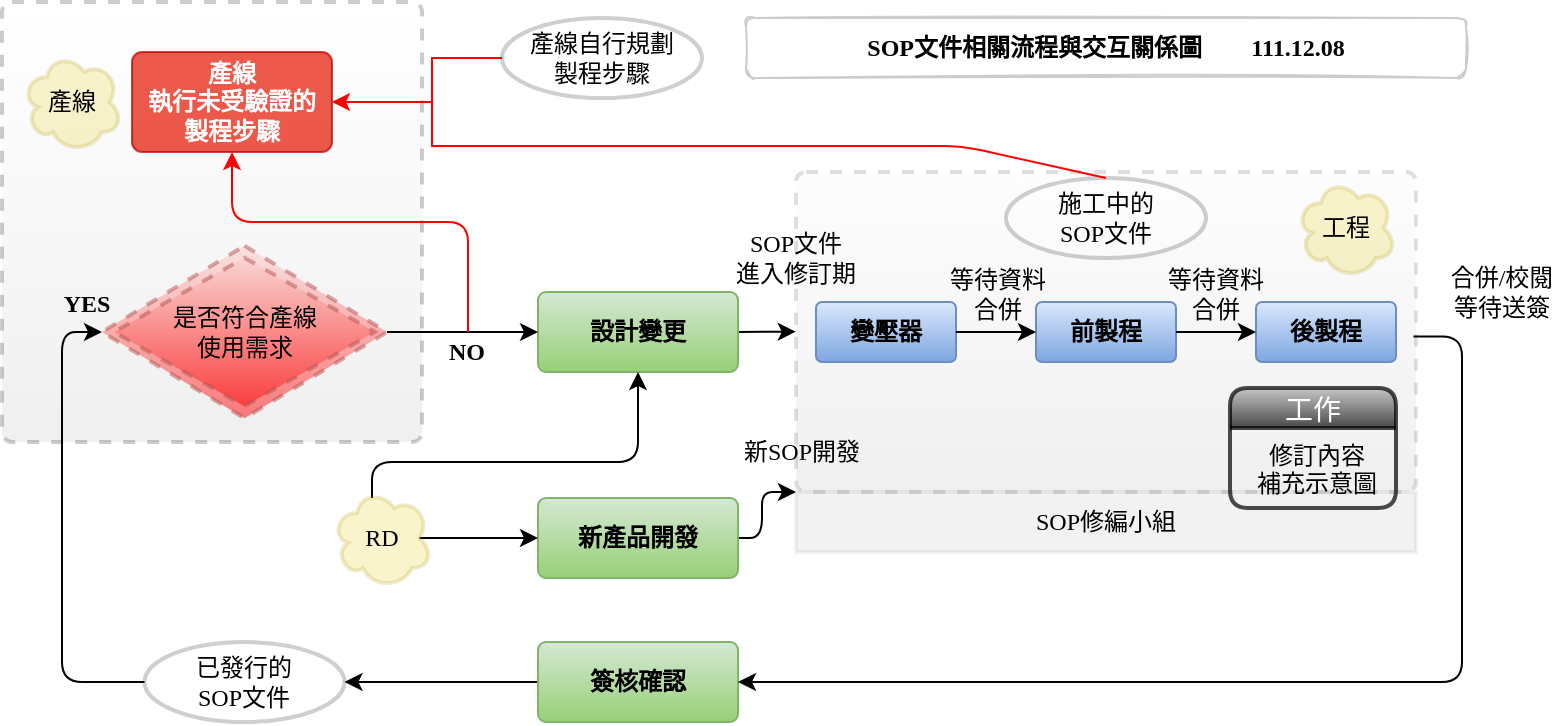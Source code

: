 <mxfile version="20.6.0" type="github"><diagram id="jX3GK265oxZaTBddNIio" name="第 1 页"><mxGraphModel dx="1203" dy="585" grid="1" gridSize="10" guides="1" tooltips="1" connect="1" arrows="1" fold="1" page="1" pageScale="1" pageWidth="1169" pageHeight="827" math="0" shadow="0"><root><mxCell id="0"/><mxCell id="1" parent="0"/><mxCell id="clLZ6_Cc04tfbrXTmvFZ-166" value="" style="rounded=1;absoluteArcSize=1;html=1;arcSize=10;shadow=0;glass=0;sketch=0;fillStyle=auto;strokeColor=#030303;strokeWidth=2;fontFamily=AR Yenti B5;fontSource=https%3A%2F%2Ffonts.googleapis.com%2Fcss%3Ffamily%3D%25E6%2596%2587%25E9%25BC%258E%25E4%25B8%25AD%25E5%259C%2593;fontColor=#FFFFFF;fillColor=#FFFFFF;opacity=20;gradientColor=#B3B3B3;dashed=1;" vertex="1" parent="1"><mxGeometry x="80" y="220" width="210" height="220" as="geometry"/></mxCell><mxCell id="clLZ6_Cc04tfbrXTmvFZ-167" value="" style="html=1;shape=mxgraph.er.anchor;whiteSpace=wrap;rounded=0;shadow=0;glass=0;sketch=0;fillStyle=auto;strokeColor=#FF0000;strokeWidth=1;fontFamily=AR Yenti B5;fontSource=https%3A%2F%2Ffonts.googleapis.com%2Fcss%3Ffamily%3D%25E6%2596%2587%25E9%25BC%258E%25E4%25B8%25AD%25E5%259C%2593;fontColor=#FFFFFF;fillColor=none;" vertex="1" parent="clLZ6_Cc04tfbrXTmvFZ-166"><mxGeometry width="105" height="220.0" as="geometry"/></mxCell><mxCell id="clLZ6_Cc04tfbrXTmvFZ-86" value="&lt;b&gt;YES&lt;/b&gt;" style="text;html=1;align=center;verticalAlign=middle;whiteSpace=wrap;rounded=0;shadow=0;glass=0;dashed=1;sketch=1;strokeWidth=2;fontFamily=AR Yenti B5;fontSource=https%3A%2F%2Ffonts.googleapis.com%2Fcss%3Ffamily%3D%25E6%2596%2587%25E9%25BC%258E%25E4%25B8%25AD%25E5%259C%2593;opacity=20;rotation=0;fillColor=none;fillStyle=auto;strokeColor=none;" vertex="1" parent="clLZ6_Cc04tfbrXTmvFZ-166"><mxGeometry x="25" y="141" width="35" height="20" as="geometry"/></mxCell><mxCell id="clLZ6_Cc04tfbrXTmvFZ-28" value="是否符合產線&lt;br&gt;使用需求" style="shape=rhombus;double=1;perimeter=rhombusPerimeter;whiteSpace=wrap;html=1;align=center;rounded=0;shadow=0;glass=0;dashed=1;sketch=0;strokeColor=#b85450;strokeWidth=2;fontFamily=AR Yenti B5;fontSource=https%3A%2F%2Ffonts.googleapis.com%2Fcss%3Ffamily%3D%25E6%2596%2587%25E9%25BC%258E%25E4%25B8%25AD%25E5%259C%2593;opacity=50;fillColor=#f8cecc;gradientColor=#FF0000;" vertex="1" parent="clLZ6_Cc04tfbrXTmvFZ-166"><mxGeometry x="50" y="121.88" width="142.5" height="86.25" as="geometry"/></mxCell><mxCell id="clLZ6_Cc04tfbrXTmvFZ-101" value="&lt;b&gt;&lt;span style=&quot;font-family: &amp;quot;AR Yenti B5&amp;quot;;&quot;&gt;產線&lt;br&gt;執行未受驗證的&lt;/span&gt;&lt;br style=&quot;font-family: &amp;quot;AR Yenti B5&amp;quot;;&quot;&gt;&lt;span style=&quot;font-family: &amp;quot;AR Yenti B5&amp;quot;;&quot;&gt;製程步驟&lt;/span&gt;&lt;/b&gt;" style="rounded=1;arcSize=10;whiteSpace=wrap;html=1;align=center;fontFamily=Georgia;fillColor=#e51400;strokeColor=#B20000;fontColor=#ffffff;opacity=70;" vertex="1" parent="clLZ6_Cc04tfbrXTmvFZ-166"><mxGeometry x="65" y="25" width="100" height="50" as="geometry"/></mxCell><mxCell id="clLZ6_Cc04tfbrXTmvFZ-35" value="產線" style="ellipse;shape=cloud;whiteSpace=wrap;html=1;align=center;rounded=1;shadow=0;glass=0;sketch=0;strokeWidth=2;fontFamily=AR Yenti B5;fontSource=https%3A%2F%2Ffonts.googleapis.com%2Fcss%3Ffamily%3D%25E6%2596%2587%25E9%25BC%258E%25E4%25B8%25AD%25E5%259C%2593;opacity=20;fillColor=#e3c800;fontColor=#000000;strokeColor=#B09500;" vertex="1" parent="clLZ6_Cc04tfbrXTmvFZ-166"><mxGeometry x="10" y="25" width="50" height="50" as="geometry"/></mxCell><mxCell id="clLZ6_Cc04tfbrXTmvFZ-133" style="edgeStyle=none;orthogonalLoop=1;jettySize=auto;html=1;exitX=1;exitY=0.5;exitDx=0;exitDy=0;entryX=-0.002;entryY=0.499;entryDx=0;entryDy=0;strokeWidth=1;fontFamily=AR Yenti B5;fontSource=https%3A%2F%2Ffonts.googleapis.com%2Fcss%3Ffamily%3D%25E6%2596%2587%25E9%25BC%258E%25E4%25B8%25AD%25E5%259C%2593;fontColor=#FFFFFF;startArrow=none;startFill=0;endArrow=classic;endFill=1;entryPerimeter=0;" edge="1" parent="1" source="clLZ6_Cc04tfbrXTmvFZ-6" target="clLZ6_Cc04tfbrXTmvFZ-9"><mxGeometry relative="1" as="geometry"/></mxCell><mxCell id="clLZ6_Cc04tfbrXTmvFZ-6" value="&lt;span style=&quot;font-family: &amp;quot;AR Yenti B5&amp;quot;;&quot;&gt;&lt;b&gt;設計變更&lt;/b&gt;&lt;/span&gt;" style="rounded=1;arcSize=10;whiteSpace=wrap;html=1;align=center;fontFamily=Georgia;fillColor=#d5e8d4;strokeColor=#82b366;gradientColor=#97d077;" vertex="1" parent="1"><mxGeometry x="348" y="365" width="100" height="40" as="geometry"/></mxCell><mxCell id="clLZ6_Cc04tfbrXTmvFZ-8" value="" style="rounded=1;absoluteArcSize=1;html=1;arcSize=10;fontFamily=Georgia;fillColor=#f5f5f5;dashed=1;strokeWidth=2;perimeterSpacing=0;opacity=20;gradientColor=#b3b3b3;strokeColor=#666666;" vertex="1" parent="1"><mxGeometry x="477" y="305" width="310" height="160" as="geometry"/></mxCell><mxCell id="clLZ6_Cc04tfbrXTmvFZ-9" value="" style="html=1;shape=mxgraph.er.anchor;whiteSpace=wrap;fontFamily=Georgia;" vertex="1" parent="clLZ6_Cc04tfbrXTmvFZ-8"><mxGeometry width="57.105" height="160" as="geometry"/></mxCell><mxCell id="clLZ6_Cc04tfbrXTmvFZ-14" value="&lt;b&gt;變壓器&lt;/b&gt;" style="rounded=1;arcSize=10;whiteSpace=wrap;html=1;align=center;fontFamily=Georgia;fillColor=#dae8fc;strokeColor=#6c8ebf;gradientColor=#7ea6e0;" vertex="1" parent="clLZ6_Cc04tfbrXTmvFZ-8"><mxGeometry x="10" y="65" width="70" height="30" as="geometry"/></mxCell><mxCell id="clLZ6_Cc04tfbrXTmvFZ-15" value="&lt;b&gt;前製程&lt;/b&gt;" style="rounded=1;arcSize=10;whiteSpace=wrap;html=1;align=center;fontFamily=Georgia;fillColor=#dae8fc;strokeColor=#6c8ebf;gradientColor=#7ea6e0;" vertex="1" parent="clLZ6_Cc04tfbrXTmvFZ-8"><mxGeometry x="120" y="65" width="70" height="30" as="geometry"/></mxCell><mxCell id="clLZ6_Cc04tfbrXTmvFZ-17" value="" style="edgeStyle=orthogonalEdgeStyle;rounded=0;orthogonalLoop=1;jettySize=auto;html=1;fontFamily=AR Yenti B5;fontSource=https%3A%2F%2Ffonts.googleapis.com%2Fcss%3Ffamily%3D%25E6%2596%2587%25E9%25BC%258E%25E4%25B8%25AD%25E5%259C%2593;" edge="1" parent="clLZ6_Cc04tfbrXTmvFZ-8" source="clLZ6_Cc04tfbrXTmvFZ-14" target="clLZ6_Cc04tfbrXTmvFZ-15"><mxGeometry relative="1" as="geometry"/></mxCell><mxCell id="clLZ6_Cc04tfbrXTmvFZ-16" value="&lt;b&gt;後製程&lt;/b&gt;" style="rounded=1;arcSize=10;whiteSpace=wrap;html=1;align=center;fontFamily=Georgia;fillColor=#dae8fc;strokeColor=#6c8ebf;gradientColor=#7ea6e0;" vertex="1" parent="clLZ6_Cc04tfbrXTmvFZ-8"><mxGeometry x="230" y="65" width="70" height="30" as="geometry"/></mxCell><mxCell id="clLZ6_Cc04tfbrXTmvFZ-18" value="" style="edgeStyle=orthogonalEdgeStyle;rounded=0;orthogonalLoop=1;jettySize=auto;html=1;fontFamily=AR Yenti B5;fontSource=https%3A%2F%2Ffonts.googleapis.com%2Fcss%3Ffamily%3D%25E6%2596%2587%25E9%25BC%258E%25E4%25B8%25AD%25E5%259C%2593;" edge="1" parent="clLZ6_Cc04tfbrXTmvFZ-8" source="clLZ6_Cc04tfbrXTmvFZ-15" target="clLZ6_Cc04tfbrXTmvFZ-16"><mxGeometry relative="1" as="geometry"/></mxCell><mxCell id="clLZ6_Cc04tfbrXTmvFZ-19" value="等待資料&lt;br&gt;合併" style="text;html=1;strokeColor=none;fillColor=none;align=center;verticalAlign=middle;whiteSpace=wrap;rounded=0;shadow=0;glass=0;dashed=1;sketch=1;strokeWidth=2;fontFamily=AR Yenti B5;fontSource=https%3A%2F%2Ffonts.googleapis.com%2Fcss%3Ffamily%3D%25E6%2596%2587%25E9%25BC%258E%25E4%25B8%25AD%25E5%259C%2593;opacity=20;rotation=0;" vertex="1" parent="clLZ6_Cc04tfbrXTmvFZ-8"><mxGeometry x="76" y="46" width="50" height="30" as="geometry"/></mxCell><mxCell id="clLZ6_Cc04tfbrXTmvFZ-98" value="施工中的&lt;br&gt;SOP文件" style="ellipse;whiteSpace=wrap;html=1;align=center;rounded=1;shadow=0;glass=0;sketch=0;strokeColor=#0F0F0F;strokeWidth=2;fontFamily=AR Yenti B5;fontSource=https%3A%2F%2Ffonts.googleapis.com%2Fcss%3Ffamily%3D%25E6%2596%2587%25E9%25BC%258E%25E4%25B8%25AD%25E5%259C%2593;opacity=20;" vertex="1" parent="clLZ6_Cc04tfbrXTmvFZ-8"><mxGeometry x="105" y="3" width="100" height="40" as="geometry"/></mxCell><mxCell id="clLZ6_Cc04tfbrXTmvFZ-39" value="工程" style="ellipse;shape=cloud;whiteSpace=wrap;html=1;align=center;rounded=1;shadow=0;glass=0;sketch=0;strokeColor=#B09500;strokeWidth=2;fontFamily=AR Yenti B5;fontSource=https%3A%2F%2Ffonts.googleapis.com%2Fcss%3Ffamily%3D%25E6%2596%2587%25E9%25BC%258E%25E4%25B8%25AD%25E5%259C%2593;fillColor=#e3c800;opacity=20;fontColor=#000000;" vertex="1" parent="clLZ6_Cc04tfbrXTmvFZ-8"><mxGeometry x="250" y="3" width="50" height="50" as="geometry"/></mxCell><mxCell id="clLZ6_Cc04tfbrXTmvFZ-170" value="等待資料&lt;br&gt;合併" style="text;html=1;strokeColor=none;fillColor=none;align=center;verticalAlign=middle;whiteSpace=wrap;rounded=0;shadow=0;glass=0;dashed=1;sketch=1;strokeWidth=2;fontFamily=AR Yenti B5;fontSource=https%3A%2F%2Ffonts.googleapis.com%2Fcss%3Ffamily%3D%25E6%2596%2587%25E9%25BC%258E%25E4%25B8%25AD%25E5%259C%2593;opacity=20;rotation=0;" vertex="1" parent="clLZ6_Cc04tfbrXTmvFZ-8"><mxGeometry x="185" y="46" width="50" height="30" as="geometry"/></mxCell><mxCell id="clLZ6_Cc04tfbrXTmvFZ-177" value="工作" style="swimlane;childLayout=stackLayout;horizontal=1;startSize=20;horizontalStack=0;rounded=1;fontSize=14;fontStyle=0;strokeWidth=2;resizeParent=0;resizeLast=1;shadow=0;dashed=0;align=center;glass=0;sketch=0;fillStyle=auto;strokeColor=default;fontFamily=AR Yenti B5;fontSource=https%3A%2F%2Ffonts.googleapis.com%2Fcss%3Ffamily%3D%25E6%2596%2587%25E9%25BC%258E%25E4%25B8%25AD%25E5%259C%2593;fontColor=#FFFFFF;fillColor=#B3B3B3;gradientColor=default;opacity=70;" vertex="1" parent="clLZ6_Cc04tfbrXTmvFZ-8"><mxGeometry x="217" y="108" width="83" height="60" as="geometry"><mxRectangle x="477" y="50" width="80" height="30" as="alternateBounds"/></mxGeometry></mxCell><mxCell id="clLZ6_Cc04tfbrXTmvFZ-178" value="修訂內容&#10;補充示意圖" style="align=center;strokeColor=none;fillColor=none;spacingLeft=4;fontSize=12;verticalAlign=top;resizable=0;rotatable=0;part=1;rounded=1;shadow=0;glass=0;sketch=0;fillStyle=auto;strokeWidth=2;fontFamily=AR Yenti B5;fontSource=https%3A%2F%2Ffonts.googleapis.com%2Fcss%3Ffamily%3D%25E6%2596%2587%25E9%25BC%258E%25E4%25B8%25AD%25E5%259C%2593;fontColor=#000000;opacity=70;" vertex="1" parent="clLZ6_Cc04tfbrXTmvFZ-177"><mxGeometry y="20" width="83" height="40" as="geometry"/></mxCell><mxCell id="clLZ6_Cc04tfbrXTmvFZ-171" style="edgeStyle=orthogonalEdgeStyle;orthogonalLoop=1;jettySize=auto;html=1;exitX=1;exitY=0.5;exitDx=0;exitDy=0;entryX=0;entryY=0;entryDx=0;entryDy=0;strokeColor=#030303;strokeWidth=1;fontFamily=AR Yenti B5;fontSource=https%3A%2F%2Ffonts.googleapis.com%2Fcss%3Ffamily%3D%25E6%2596%2587%25E9%25BC%258E%25E4%25B8%25AD%25E5%259C%2593;fontColor=#FFFFFF;startArrow=none;startFill=0;endArrow=classic;endFill=1;" edge="1" parent="1" source="clLZ6_Cc04tfbrXTmvFZ-7" target="clLZ6_Cc04tfbrXTmvFZ-34"><mxGeometry relative="1" as="geometry"><mxPoint x="467" y="465" as="targetPoint"/><Array as="points"><mxPoint x="460" y="488"/><mxPoint x="460" y="465"/></Array></mxGeometry></mxCell><mxCell id="clLZ6_Cc04tfbrXTmvFZ-7" value="&lt;span style=&quot;font-family: &amp;quot;AR Yenti B5&amp;quot;;&quot;&gt;&lt;b&gt;新產品開發&lt;/b&gt;&lt;/span&gt;" style="rounded=1;arcSize=10;whiteSpace=wrap;html=1;align=center;fontFamily=Georgia;fillColor=#d5e8d4;strokeColor=#82b366;gradientColor=#97d077;" vertex="1" parent="1"><mxGeometry x="348" y="468" width="100" height="40" as="geometry"/></mxCell><mxCell id="clLZ6_Cc04tfbrXTmvFZ-13" value="&lt;font data-font-src=&quot;https://fonts.googleapis.com/css?family=%E6%96%87%E9%BC%8E%E4%B8%AD%E5%9C%93&quot; face=&quot;AR Yenti B5&quot;&gt;&lt;b style=&quot;&quot;&gt;SOP文件相關流程與交互關係圖&lt;span style=&quot;white-space: pre;&quot;&gt;&#9;&lt;/span&gt;111.12.08&lt;/b&gt;&lt;br&gt;&lt;/font&gt;" style="text;html=1;align=center;verticalAlign=middle;whiteSpace=wrap;rounded=1;fontFamily=Georgia;glass=0;shadow=0;sketch=1;opacity=20;fillColor=none;strokeColor=default;" vertex="1" parent="1"><mxGeometry x="452" y="228" width="360" height="30" as="geometry"/></mxCell><mxCell id="clLZ6_Cc04tfbrXTmvFZ-128" style="edgeStyle=orthogonalEdgeStyle;curved=1;orthogonalLoop=1;jettySize=auto;html=1;exitX=1;exitY=0.5;exitDx=0;exitDy=0;entryX=0;entryY=0.5;entryDx=0;entryDy=0;strokeWidth=1;fontFamily=AR Yenti B5;fontSource=https%3A%2F%2Ffonts.googleapis.com%2Fcss%3Ffamily%3D%25E6%2596%2587%25E9%25BC%258E%25E4%25B8%25AD%25E5%259C%2593;fontColor=#FFFFFF;startArrow=none;startFill=0;endArrow=classic;endFill=1;" edge="1" parent="1" source="clLZ6_Cc04tfbrXTmvFZ-28" target="clLZ6_Cc04tfbrXTmvFZ-6"><mxGeometry relative="1" as="geometry"/></mxCell><mxCell id="clLZ6_Cc04tfbrXTmvFZ-161" style="edgeStyle=orthogonalEdgeStyle;orthogonalLoop=1;jettySize=auto;html=1;exitX=0;exitY=0.5;exitDx=0;exitDy=0;entryX=0;entryY=0.5;entryDx=0;entryDy=0;strokeColor=#030303;strokeWidth=1;fontFamily=AR Yenti B5;fontSource=https%3A%2F%2Ffonts.googleapis.com%2Fcss%3Ffamily%3D%25E6%2596%2587%25E9%25BC%258E%25E4%25B8%25AD%25E5%259C%2593;fontColor=#FFFFFF;startArrow=none;startFill=0;endArrow=classic;endFill=1;" edge="1" parent="1" source="clLZ6_Cc04tfbrXTmvFZ-29" target="clLZ6_Cc04tfbrXTmvFZ-28"><mxGeometry relative="1" as="geometry"/></mxCell><mxCell id="clLZ6_Cc04tfbrXTmvFZ-29" value="已發行的&lt;br&gt;SOP文件" style="ellipse;whiteSpace=wrap;html=1;align=center;rounded=1;shadow=0;glass=0;sketch=0;strokeColor=#0F0F0F;strokeWidth=2;fontFamily=AR Yenti B5;fontSource=https%3A%2F%2Ffonts.googleapis.com%2Fcss%3Ffamily%3D%25E6%2596%2587%25E9%25BC%258E%25E4%25B8%25AD%25E5%259C%2593;opacity=20;" vertex="1" parent="1"><mxGeometry x="151.25" y="540" width="100" height="40" as="geometry"/></mxCell><mxCell id="clLZ6_Cc04tfbrXTmvFZ-34" value="SOP修編小組" style="text;html=1;strokeColor=default;fillColor=#030303;align=center;verticalAlign=middle;whiteSpace=wrap;rounded=0;shadow=0;glass=0;sketch=0;strokeWidth=2;fontFamily=AR Yenti B5;fontSource=https%3A%2F%2Ffonts.googleapis.com%2Fcss%3Ffamily%3D%25E6%2596%2587%25E9%25BC%258E%25E4%25B8%25AD%25E5%259C%2593;opacity=5;rotation=0;" vertex="1" parent="1"><mxGeometry x="477" y="465" width="310" height="30" as="geometry"/></mxCell><mxCell id="clLZ6_Cc04tfbrXTmvFZ-134" style="edgeStyle=none;orthogonalLoop=1;jettySize=auto;html=1;exitX=0.4;exitY=0.1;exitDx=0;exitDy=0;exitPerimeter=0;entryX=0.5;entryY=1;entryDx=0;entryDy=0;strokeWidth=1;fontFamily=AR Yenti B5;fontSource=https%3A%2F%2Ffonts.googleapis.com%2Fcss%3Ffamily%3D%25E6%2596%2587%25E9%25BC%258E%25E4%25B8%25AD%25E5%259C%2593;fontColor=#FFFFFF;startArrow=none;startFill=0;endArrow=classic;endFill=1;" edge="1" parent="1" source="clLZ6_Cc04tfbrXTmvFZ-38" target="clLZ6_Cc04tfbrXTmvFZ-6"><mxGeometry relative="1" as="geometry"><Array as="points"><mxPoint x="265" y="450"/><mxPoint x="398" y="450"/></Array></mxGeometry></mxCell><mxCell id="clLZ6_Cc04tfbrXTmvFZ-135" style="edgeStyle=entityRelationEdgeStyle;orthogonalLoop=1;jettySize=auto;html=1;exitX=0.875;exitY=0.5;exitDx=0;exitDy=0;exitPerimeter=0;entryX=0;entryY=0.5;entryDx=0;entryDy=0;strokeWidth=1;fontFamily=AR Yenti B5;fontSource=https%3A%2F%2Ffonts.googleapis.com%2Fcss%3Ffamily%3D%25E6%2596%2587%25E9%25BC%258E%25E4%25B8%25AD%25E5%259C%2593;fontColor=#FFFFFF;startArrow=none;startFill=0;endArrow=classic;endFill=1;" edge="1" parent="1" source="clLZ6_Cc04tfbrXTmvFZ-38" target="clLZ6_Cc04tfbrXTmvFZ-7"><mxGeometry relative="1" as="geometry"/></mxCell><mxCell id="clLZ6_Cc04tfbrXTmvFZ-38" value="RD" style="ellipse;shape=cloud;whiteSpace=wrap;html=1;align=center;rounded=1;shadow=0;glass=0;sketch=0;strokeColor=#B09500;strokeWidth=2;fontFamily=AR Yenti B5;fontSource=https%3A%2F%2Ffonts.googleapis.com%2Fcss%3Ffamily%3D%25E6%2596%2587%25E9%25BC%258E%25E4%25B8%25AD%25E5%259C%2593;fillColor=#e3c800;opacity=20;fontColor=#000000;" vertex="1" parent="1"><mxGeometry x="245" y="463" width="50" height="50" as="geometry"/></mxCell><mxCell id="clLZ6_Cc04tfbrXTmvFZ-59" style="edgeStyle=orthogonalEdgeStyle;rounded=1;orthogonalLoop=1;jettySize=auto;html=1;exitX=0.5;exitY=1;exitDx=0;exitDy=0;strokeWidth=1;fontFamily=AR Yenti B5;fontSource=https%3A%2F%2Ffonts.googleapis.com%2Fcss%3Ffamily%3D%25E6%2596%2587%25E9%25BC%258E%25E4%25B8%25AD%25E5%259C%2593;" edge="1" parent="1" source="clLZ6_Cc04tfbrXTmvFZ-6" target="clLZ6_Cc04tfbrXTmvFZ-6"><mxGeometry relative="1" as="geometry"/></mxCell><mxCell id="clLZ6_Cc04tfbrXTmvFZ-87" value="&lt;b&gt;NO&lt;/b&gt;" style="text;html=1;strokeColor=none;fillColor=none;align=center;verticalAlign=middle;whiteSpace=wrap;rounded=0;shadow=0;glass=0;dashed=1;sketch=1;strokeWidth=2;fontFamily=AR Yenti B5;fontSource=https%3A%2F%2Ffonts.googleapis.com%2Fcss%3Ffamily%3D%25E6%2596%2587%25E9%25BC%258E%25E4%25B8%25AD%25E5%259C%2593;opacity=20;rotation=0;" vertex="1" parent="1"><mxGeometry x="295" y="385" width="35" height="20" as="geometry"/></mxCell><mxCell id="clLZ6_Cc04tfbrXTmvFZ-152" value="" style="edgeStyle=none;orthogonalLoop=1;jettySize=auto;html=1;strokeWidth=1;fontFamily=AR Yenti B5;fontSource=https%3A%2F%2Ffonts.googleapis.com%2Fcss%3Ffamily%3D%25E6%2596%2587%25E9%25BC%258E%25E4%25B8%25AD%25E5%259C%2593;fontColor=#FFFFFF;startArrow=none;startFill=0;endArrow=none;endFill=0;entryX=1;entryY=0;entryDx=0;entryDy=0;entryPerimeter=0;strokeColor=#FF0000;" edge="1" parent="1" source="clLZ6_Cc04tfbrXTmvFZ-114" target="clLZ6_Cc04tfbrXTmvFZ-150"><mxGeometry relative="1" as="geometry"/></mxCell><mxCell id="clLZ6_Cc04tfbrXTmvFZ-114" value="產線自行規劃&lt;br&gt;製程步驟" style="ellipse;whiteSpace=wrap;html=1;align=center;rounded=1;shadow=0;glass=0;sketch=0;strokeColor=#0F0F0F;strokeWidth=2;fontFamily=AR Yenti B5;fontSource=https%3A%2F%2Ffonts.googleapis.com%2Fcss%3Ffamily%3D%25E6%2596%2587%25E9%25BC%258E%25E4%25B8%25AD%25E5%259C%2593;opacity=20;" vertex="1" parent="1"><mxGeometry x="330" y="228" width="100" height="40" as="geometry"/></mxCell><mxCell id="clLZ6_Cc04tfbrXTmvFZ-146" value="" style="edgeStyle=none;orthogonalLoop=1;jettySize=auto;html=1;strokeWidth=1;fontFamily=AR Yenti B5;fontSource=https%3A%2F%2Ffonts.googleapis.com%2Fcss%3Ffamily%3D%25E6%2596%2587%25E9%25BC%258E%25E4%25B8%25AD%25E5%259C%2593;fontColor=#FFFFFF;startArrow=none;startFill=0;endArrow=classic;endFill=1;entryX=0.5;entryY=1;entryDx=0;entryDy=0;strokeColor=#FF0000;" edge="1" parent="1" target="clLZ6_Cc04tfbrXTmvFZ-101"><mxGeometry width="80" relative="1" as="geometry"><mxPoint x="313" y="385" as="sourcePoint"/><mxPoint x="313" y="340" as="targetPoint"/><Array as="points"><mxPoint x="313" y="330"/><mxPoint x="195" y="330"/></Array></mxGeometry></mxCell><mxCell id="clLZ6_Cc04tfbrXTmvFZ-151" style="edgeStyle=none;orthogonalLoop=1;jettySize=auto;html=1;entryX=1;entryY=0.5;entryDx=0;entryDy=0;strokeWidth=1;fontFamily=AR Yenti B5;fontSource=https%3A%2F%2Ffonts.googleapis.com%2Fcss%3Ffamily%3D%25E6%2596%2587%25E9%25BC%258E%25E4%25B8%25AD%25E5%259C%2593;fontColor=#FFFFFF;startArrow=none;startFill=0;endArrow=classic;endFill=1;strokeColor=#FF0000;" edge="1" parent="1" source="clLZ6_Cc04tfbrXTmvFZ-150" target="clLZ6_Cc04tfbrXTmvFZ-101"><mxGeometry relative="1" as="geometry"/></mxCell><mxCell id="clLZ6_Cc04tfbrXTmvFZ-150" value="" style="strokeWidth=1;html=1;shape=mxgraph.flowchart.annotation_2;align=left;labelPosition=right;pointerEvents=1;rounded=0;shadow=0;glass=0;sketch=0;fillStyle=auto;strokeColor=#FF0000;fontFamily=AR Yenti B5;fontSource=https%3A%2F%2Ffonts.googleapis.com%2Fcss%3Ffamily%3D%25E6%2596%2587%25E9%25BC%258E%25E4%25B8%25AD%25E5%259C%2593;fontColor=#FFFFFF;fillColor=none;" vertex="1" parent="1"><mxGeometry x="286" y="248" width="18" height="44" as="geometry"/></mxCell><mxCell id="clLZ6_Cc04tfbrXTmvFZ-157" style="orthogonalLoop=1;jettySize=auto;html=1;exitX=0.5;exitY=0;exitDx=0;exitDy=0;entryX=1;entryY=1;entryDx=0;entryDy=0;entryPerimeter=0;strokeWidth=1;fontFamily=AR Yenti B5;fontSource=https%3A%2F%2Ffonts.googleapis.com%2Fcss%3Ffamily%3D%25E6%2596%2587%25E9%25BC%258E%25E4%25B8%25AD%25E5%259C%2593;fontColor=#FFFFFF;startArrow=none;startFill=0;endArrow=none;endFill=0;strokeColor=#FF0000;" edge="1" parent="1" source="clLZ6_Cc04tfbrXTmvFZ-98" target="clLZ6_Cc04tfbrXTmvFZ-150"><mxGeometry relative="1" as="geometry"><Array as="points"><mxPoint x="560" y="292"/></Array></mxGeometry></mxCell><mxCell id="clLZ6_Cc04tfbrXTmvFZ-21" value="SOP文件&lt;br&gt;進入修訂期" style="text;html=1;strokeColor=none;fillColor=none;align=center;verticalAlign=middle;whiteSpace=wrap;rounded=0;shadow=0;glass=0;dashed=1;sketch=1;strokeWidth=2;fontFamily=AR Yenti B5;fontSource=https%3A%2F%2Ffonts.googleapis.com%2Fcss%3Ffamily%3D%25E6%2596%2587%25E9%25BC%258E%25E4%25B8%25AD%25E5%259C%2593;opacity=20;rotation=0;" vertex="1" parent="1"><mxGeometry x="437" y="333" width="80" height="30" as="geometry"/></mxCell><mxCell id="clLZ6_Cc04tfbrXTmvFZ-165" style="edgeStyle=orthogonalEdgeStyle;orthogonalLoop=1;jettySize=auto;html=1;entryX=1;entryY=0.5;entryDx=0;entryDy=0;strokeColor=#030303;strokeWidth=1;fontFamily=AR Yenti B5;fontSource=https%3A%2F%2Ffonts.googleapis.com%2Fcss%3Ffamily%3D%25E6%2596%2587%25E9%25BC%258E%25E4%25B8%25AD%25E5%259C%2593;fontColor=#FFFFFF;startArrow=none;startFill=0;endArrow=classic;endFill=1;" edge="1" parent="1" source="clLZ6_Cc04tfbrXTmvFZ-163" target="clLZ6_Cc04tfbrXTmvFZ-29"><mxGeometry relative="1" as="geometry"/></mxCell><mxCell id="clLZ6_Cc04tfbrXTmvFZ-163" value="&lt;font face=&quot;AR Yenti B5&quot;&gt;&lt;b&gt;簽核確認&lt;/b&gt;&lt;/font&gt;" style="rounded=1;arcSize=10;whiteSpace=wrap;html=1;align=center;fontFamily=Georgia;fillColor=#d5e8d4;strokeColor=#82b366;gradientColor=#97d077;" vertex="1" parent="1"><mxGeometry x="348" y="540" width="100" height="40" as="geometry"/></mxCell><mxCell id="clLZ6_Cc04tfbrXTmvFZ-164" style="edgeStyle=orthogonalEdgeStyle;orthogonalLoop=1;jettySize=auto;html=1;exitX=0.996;exitY=0.514;exitDx=0;exitDy=0;entryX=1;entryY=0.5;entryDx=0;entryDy=0;strokeColor=#030303;strokeWidth=1;fontFamily=AR Yenti B5;fontSource=https%3A%2F%2Ffonts.googleapis.com%2Fcss%3Ffamily%3D%25E6%2596%2587%25E9%25BC%258E%25E4%25B8%25AD%25E5%259C%2593;fontColor=#FFFFFF;startArrow=none;startFill=0;endArrow=classic;endFill=1;exitPerimeter=0;" edge="1" parent="1" source="clLZ6_Cc04tfbrXTmvFZ-8" target="clLZ6_Cc04tfbrXTmvFZ-163"><mxGeometry relative="1" as="geometry"><Array as="points"><mxPoint x="810" y="387"/><mxPoint x="810" y="560"/></Array></mxGeometry></mxCell><mxCell id="clLZ6_Cc04tfbrXTmvFZ-33" value="新SOP開發" style="text;html=1;strokeColor=none;fillColor=none;align=center;verticalAlign=middle;whiteSpace=wrap;rounded=0;shadow=0;glass=0;dashed=1;sketch=1;strokeWidth=2;fontFamily=AR Yenti B5;fontSource=https%3A%2F%2Ffonts.googleapis.com%2Fcss%3Ffamily%3D%25E6%2596%2587%25E9%25BC%258E%25E4%25B8%25AD%25E5%259C%2593;opacity=20;rotation=0;" vertex="1" parent="1"><mxGeometry x="440" y="430" width="80" height="30" as="geometry"/></mxCell><mxCell id="clLZ6_Cc04tfbrXTmvFZ-179" value="合併/校閱&lt;br&gt;等待送簽" style="text;html=1;strokeColor=none;fillColor=none;align=center;verticalAlign=middle;whiteSpace=wrap;rounded=0;shadow=0;glass=0;dashed=1;sketch=1;strokeWidth=2;fontFamily=AR Yenti B5;fontSource=https%3A%2F%2Ffonts.googleapis.com%2Fcss%3Ffamily%3D%25E6%2596%2587%25E9%25BC%258E%25E4%25B8%25AD%25E5%259C%2593;opacity=20;rotation=0;" vertex="1" parent="1"><mxGeometry x="800" y="350" width="60" height="30" as="geometry"/></mxCell></root></mxGraphModel></diagram></mxfile>